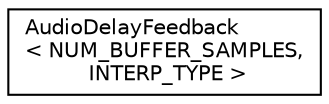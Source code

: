 digraph "Graphical Class Hierarchy"
{
  edge [fontname="Helvetica",fontsize="10",labelfontname="Helvetica",labelfontsize="10"];
  node [fontname="Helvetica",fontsize="10",shape=record];
  rankdir="LR";
  Node1 [label="AudioDelayFeedback\l\< NUM_BUFFER_SAMPLES,\l INTERP_TYPE \>",height=0.2,width=0.4,color="black", fillcolor="white", style="filled",URL="$class_audio_delay_feedback.html",tooltip="Audio delay line with feedback for comb filter, flange, chorus and short echo effects. "];
}

